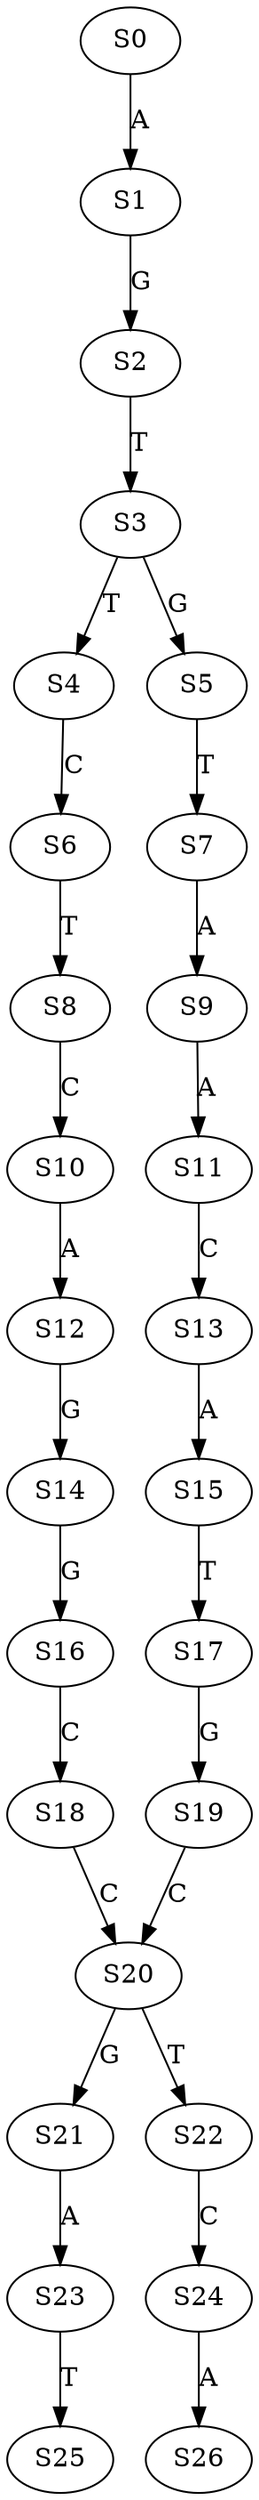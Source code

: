 strict digraph  {
	S0 -> S1 [ label = A ];
	S1 -> S2 [ label = G ];
	S2 -> S3 [ label = T ];
	S3 -> S4 [ label = T ];
	S3 -> S5 [ label = G ];
	S4 -> S6 [ label = C ];
	S5 -> S7 [ label = T ];
	S6 -> S8 [ label = T ];
	S7 -> S9 [ label = A ];
	S8 -> S10 [ label = C ];
	S9 -> S11 [ label = A ];
	S10 -> S12 [ label = A ];
	S11 -> S13 [ label = C ];
	S12 -> S14 [ label = G ];
	S13 -> S15 [ label = A ];
	S14 -> S16 [ label = G ];
	S15 -> S17 [ label = T ];
	S16 -> S18 [ label = C ];
	S17 -> S19 [ label = G ];
	S18 -> S20 [ label = C ];
	S19 -> S20 [ label = C ];
	S20 -> S21 [ label = G ];
	S20 -> S22 [ label = T ];
	S21 -> S23 [ label = A ];
	S22 -> S24 [ label = C ];
	S23 -> S25 [ label = T ];
	S24 -> S26 [ label = A ];
}
